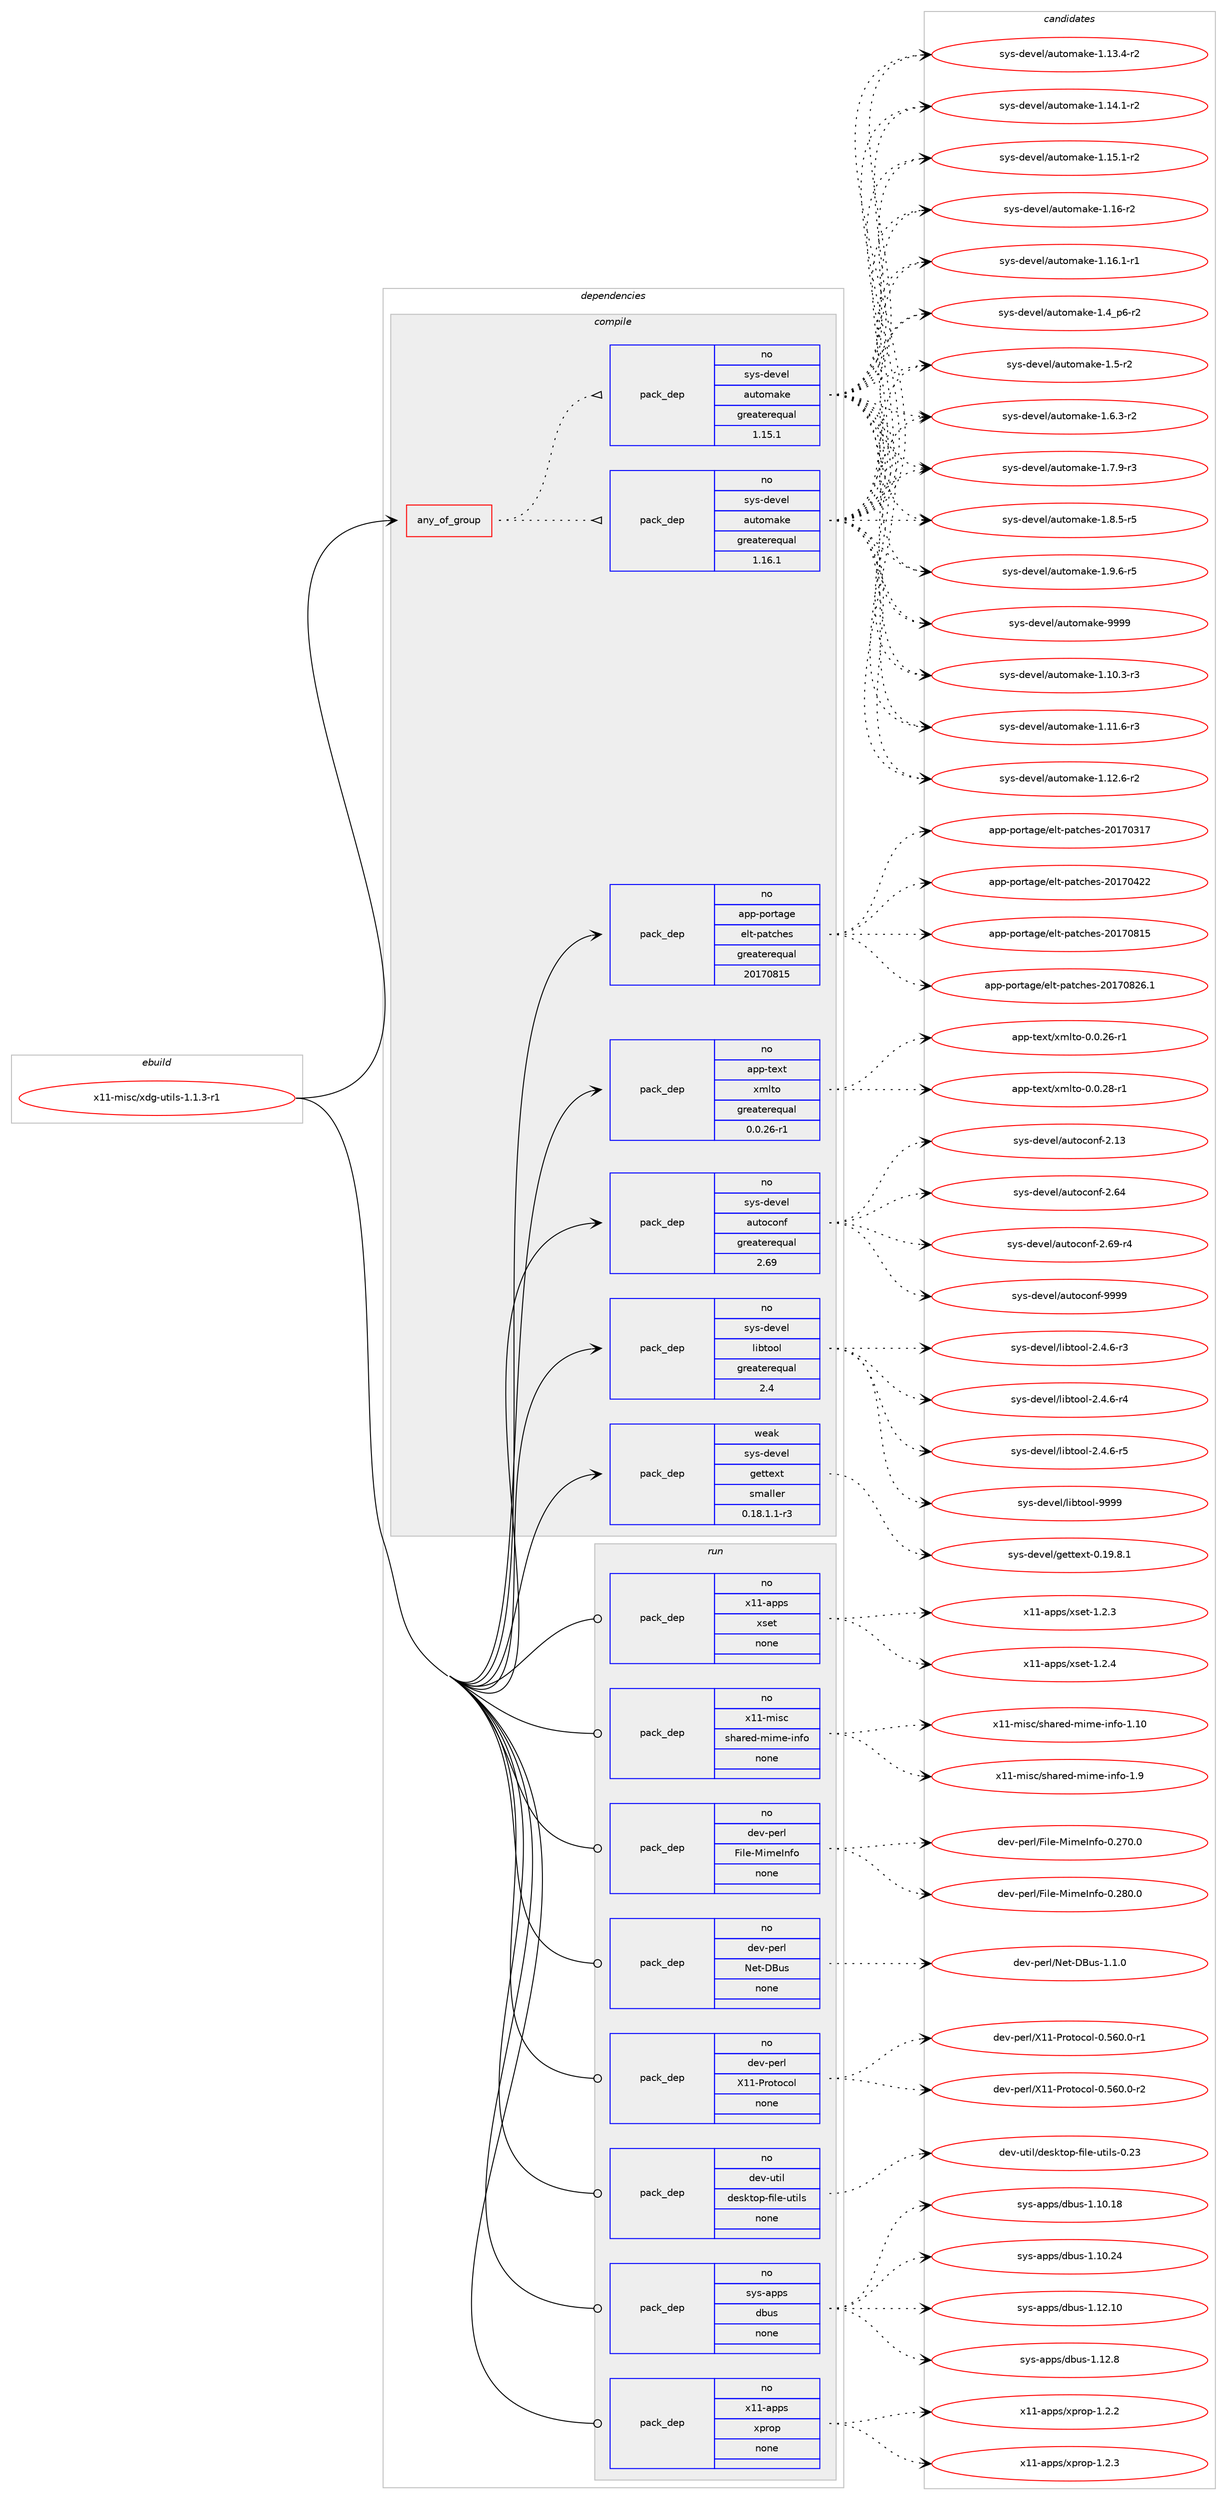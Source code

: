 digraph prolog {

# *************
# Graph options
# *************

newrank=true;
concentrate=true;
compound=true;
graph [rankdir=LR,fontname=Helvetica,fontsize=10,ranksep=1.5];#, ranksep=2.5, nodesep=0.2];
edge  [arrowhead=vee];
node  [fontname=Helvetica,fontsize=10];

# **********
# The ebuild
# **********

subgraph cluster_leftcol {
color=gray;
rank=same;
label=<<i>ebuild</i>>;
id [label="x11-misc/xdg-utils-1.1.3-r1", color=red, width=4, href="../x11-misc/xdg-utils-1.1.3-r1.svg"];
}

# ****************
# The dependencies
# ****************

subgraph cluster_midcol {
color=gray;
label=<<i>dependencies</i>>;
subgraph cluster_compile {
fillcolor="#eeeeee";
style=filled;
label=<<i>compile</i>>;
subgraph any279 {
dependency13103 [label=<<TABLE BORDER="0" CELLBORDER="1" CELLSPACING="0" CELLPADDING="4"><TR><TD CELLPADDING="10">any_of_group</TD></TR></TABLE>>, shape=none, color=red];subgraph pack8874 {
dependency13104 [label=<<TABLE BORDER="0" CELLBORDER="1" CELLSPACING="0" CELLPADDING="4" WIDTH="220"><TR><TD ROWSPAN="6" CELLPADDING="30">pack_dep</TD></TR><TR><TD WIDTH="110">no</TD></TR><TR><TD>sys-devel</TD></TR><TR><TD>automake</TD></TR><TR><TD>greaterequal</TD></TR><TR><TD>1.16.1</TD></TR></TABLE>>, shape=none, color=blue];
}
dependency13103:e -> dependency13104:w [weight=20,style="dotted",arrowhead="oinv"];
subgraph pack8875 {
dependency13105 [label=<<TABLE BORDER="0" CELLBORDER="1" CELLSPACING="0" CELLPADDING="4" WIDTH="220"><TR><TD ROWSPAN="6" CELLPADDING="30">pack_dep</TD></TR><TR><TD WIDTH="110">no</TD></TR><TR><TD>sys-devel</TD></TR><TR><TD>automake</TD></TR><TR><TD>greaterequal</TD></TR><TR><TD>1.15.1</TD></TR></TABLE>>, shape=none, color=blue];
}
dependency13103:e -> dependency13105:w [weight=20,style="dotted",arrowhead="oinv"];
}
id:e -> dependency13103:w [weight=20,style="solid",arrowhead="vee"];
subgraph pack8876 {
dependency13106 [label=<<TABLE BORDER="0" CELLBORDER="1" CELLSPACING="0" CELLPADDING="4" WIDTH="220"><TR><TD ROWSPAN="6" CELLPADDING="30">pack_dep</TD></TR><TR><TD WIDTH="110">no</TD></TR><TR><TD>app-portage</TD></TR><TR><TD>elt-patches</TD></TR><TR><TD>greaterequal</TD></TR><TR><TD>20170815</TD></TR></TABLE>>, shape=none, color=blue];
}
id:e -> dependency13106:w [weight=20,style="solid",arrowhead="vee"];
subgraph pack8877 {
dependency13107 [label=<<TABLE BORDER="0" CELLBORDER="1" CELLSPACING="0" CELLPADDING="4" WIDTH="220"><TR><TD ROWSPAN="6" CELLPADDING="30">pack_dep</TD></TR><TR><TD WIDTH="110">no</TD></TR><TR><TD>app-text</TD></TR><TR><TD>xmlto</TD></TR><TR><TD>greaterequal</TD></TR><TR><TD>0.0.26-r1</TD></TR></TABLE>>, shape=none, color=blue];
}
id:e -> dependency13107:w [weight=20,style="solid",arrowhead="vee"];
subgraph pack8878 {
dependency13108 [label=<<TABLE BORDER="0" CELLBORDER="1" CELLSPACING="0" CELLPADDING="4" WIDTH="220"><TR><TD ROWSPAN="6" CELLPADDING="30">pack_dep</TD></TR><TR><TD WIDTH="110">no</TD></TR><TR><TD>sys-devel</TD></TR><TR><TD>autoconf</TD></TR><TR><TD>greaterequal</TD></TR><TR><TD>2.69</TD></TR></TABLE>>, shape=none, color=blue];
}
id:e -> dependency13108:w [weight=20,style="solid",arrowhead="vee"];
subgraph pack8879 {
dependency13109 [label=<<TABLE BORDER="0" CELLBORDER="1" CELLSPACING="0" CELLPADDING="4" WIDTH="220"><TR><TD ROWSPAN="6" CELLPADDING="30">pack_dep</TD></TR><TR><TD WIDTH="110">no</TD></TR><TR><TD>sys-devel</TD></TR><TR><TD>libtool</TD></TR><TR><TD>greaterequal</TD></TR><TR><TD>2.4</TD></TR></TABLE>>, shape=none, color=blue];
}
id:e -> dependency13109:w [weight=20,style="solid",arrowhead="vee"];
subgraph pack8880 {
dependency13110 [label=<<TABLE BORDER="0" CELLBORDER="1" CELLSPACING="0" CELLPADDING="4" WIDTH="220"><TR><TD ROWSPAN="6" CELLPADDING="30">pack_dep</TD></TR><TR><TD WIDTH="110">weak</TD></TR><TR><TD>sys-devel</TD></TR><TR><TD>gettext</TD></TR><TR><TD>smaller</TD></TR><TR><TD>0.18.1.1-r3</TD></TR></TABLE>>, shape=none, color=blue];
}
id:e -> dependency13110:w [weight=20,style="solid",arrowhead="vee"];
}
subgraph cluster_compileandrun {
fillcolor="#eeeeee";
style=filled;
label=<<i>compile and run</i>>;
}
subgraph cluster_run {
fillcolor="#eeeeee";
style=filled;
label=<<i>run</i>>;
subgraph pack8881 {
dependency13111 [label=<<TABLE BORDER="0" CELLBORDER="1" CELLSPACING="0" CELLPADDING="4" WIDTH="220"><TR><TD ROWSPAN="6" CELLPADDING="30">pack_dep</TD></TR><TR><TD WIDTH="110">no</TD></TR><TR><TD>dev-perl</TD></TR><TR><TD>File-MimeInfo</TD></TR><TR><TD>none</TD></TR><TR><TD></TD></TR></TABLE>>, shape=none, color=blue];
}
id:e -> dependency13111:w [weight=20,style="solid",arrowhead="odot"];
subgraph pack8882 {
dependency13112 [label=<<TABLE BORDER="0" CELLBORDER="1" CELLSPACING="0" CELLPADDING="4" WIDTH="220"><TR><TD ROWSPAN="6" CELLPADDING="30">pack_dep</TD></TR><TR><TD WIDTH="110">no</TD></TR><TR><TD>dev-perl</TD></TR><TR><TD>Net-DBus</TD></TR><TR><TD>none</TD></TR><TR><TD></TD></TR></TABLE>>, shape=none, color=blue];
}
id:e -> dependency13112:w [weight=20,style="solid",arrowhead="odot"];
subgraph pack8883 {
dependency13113 [label=<<TABLE BORDER="0" CELLBORDER="1" CELLSPACING="0" CELLPADDING="4" WIDTH="220"><TR><TD ROWSPAN="6" CELLPADDING="30">pack_dep</TD></TR><TR><TD WIDTH="110">no</TD></TR><TR><TD>dev-perl</TD></TR><TR><TD>X11-Protocol</TD></TR><TR><TD>none</TD></TR><TR><TD></TD></TR></TABLE>>, shape=none, color=blue];
}
id:e -> dependency13113:w [weight=20,style="solid",arrowhead="odot"];
subgraph pack8884 {
dependency13114 [label=<<TABLE BORDER="0" CELLBORDER="1" CELLSPACING="0" CELLPADDING="4" WIDTH="220"><TR><TD ROWSPAN="6" CELLPADDING="30">pack_dep</TD></TR><TR><TD WIDTH="110">no</TD></TR><TR><TD>dev-util</TD></TR><TR><TD>desktop-file-utils</TD></TR><TR><TD>none</TD></TR><TR><TD></TD></TR></TABLE>>, shape=none, color=blue];
}
id:e -> dependency13114:w [weight=20,style="solid",arrowhead="odot"];
subgraph pack8885 {
dependency13115 [label=<<TABLE BORDER="0" CELLBORDER="1" CELLSPACING="0" CELLPADDING="4" WIDTH="220"><TR><TD ROWSPAN="6" CELLPADDING="30">pack_dep</TD></TR><TR><TD WIDTH="110">no</TD></TR><TR><TD>sys-apps</TD></TR><TR><TD>dbus</TD></TR><TR><TD>none</TD></TR><TR><TD></TD></TR></TABLE>>, shape=none, color=blue];
}
id:e -> dependency13115:w [weight=20,style="solid",arrowhead="odot"];
subgraph pack8886 {
dependency13116 [label=<<TABLE BORDER="0" CELLBORDER="1" CELLSPACING="0" CELLPADDING="4" WIDTH="220"><TR><TD ROWSPAN="6" CELLPADDING="30">pack_dep</TD></TR><TR><TD WIDTH="110">no</TD></TR><TR><TD>x11-apps</TD></TR><TR><TD>xprop</TD></TR><TR><TD>none</TD></TR><TR><TD></TD></TR></TABLE>>, shape=none, color=blue];
}
id:e -> dependency13116:w [weight=20,style="solid",arrowhead="odot"];
subgraph pack8887 {
dependency13117 [label=<<TABLE BORDER="0" CELLBORDER="1" CELLSPACING="0" CELLPADDING="4" WIDTH="220"><TR><TD ROWSPAN="6" CELLPADDING="30">pack_dep</TD></TR><TR><TD WIDTH="110">no</TD></TR><TR><TD>x11-apps</TD></TR><TR><TD>xset</TD></TR><TR><TD>none</TD></TR><TR><TD></TD></TR></TABLE>>, shape=none, color=blue];
}
id:e -> dependency13117:w [weight=20,style="solid",arrowhead="odot"];
subgraph pack8888 {
dependency13118 [label=<<TABLE BORDER="0" CELLBORDER="1" CELLSPACING="0" CELLPADDING="4" WIDTH="220"><TR><TD ROWSPAN="6" CELLPADDING="30">pack_dep</TD></TR><TR><TD WIDTH="110">no</TD></TR><TR><TD>x11-misc</TD></TR><TR><TD>shared-mime-info</TD></TR><TR><TD>none</TD></TR><TR><TD></TD></TR></TABLE>>, shape=none, color=blue];
}
id:e -> dependency13118:w [weight=20,style="solid",arrowhead="odot"];
}
}

# **************
# The candidates
# **************

subgraph cluster_choices {
rank=same;
color=gray;
label=<<i>candidates</i>>;

subgraph choice8874 {
color=black;
nodesep=1;
choice11512111545100101118101108479711711611110997107101454946494846514511451 [label="sys-devel/automake-1.10.3-r3", color=red, width=4,href="../sys-devel/automake-1.10.3-r3.svg"];
choice11512111545100101118101108479711711611110997107101454946494946544511451 [label="sys-devel/automake-1.11.6-r3", color=red, width=4,href="../sys-devel/automake-1.11.6-r3.svg"];
choice11512111545100101118101108479711711611110997107101454946495046544511450 [label="sys-devel/automake-1.12.6-r2", color=red, width=4,href="../sys-devel/automake-1.12.6-r2.svg"];
choice11512111545100101118101108479711711611110997107101454946495146524511450 [label="sys-devel/automake-1.13.4-r2", color=red, width=4,href="../sys-devel/automake-1.13.4-r2.svg"];
choice11512111545100101118101108479711711611110997107101454946495246494511450 [label="sys-devel/automake-1.14.1-r2", color=red, width=4,href="../sys-devel/automake-1.14.1-r2.svg"];
choice11512111545100101118101108479711711611110997107101454946495346494511450 [label="sys-devel/automake-1.15.1-r2", color=red, width=4,href="../sys-devel/automake-1.15.1-r2.svg"];
choice1151211154510010111810110847971171161111099710710145494649544511450 [label="sys-devel/automake-1.16-r2", color=red, width=4,href="../sys-devel/automake-1.16-r2.svg"];
choice11512111545100101118101108479711711611110997107101454946495446494511449 [label="sys-devel/automake-1.16.1-r1", color=red, width=4,href="../sys-devel/automake-1.16.1-r1.svg"];
choice115121115451001011181011084797117116111109971071014549465295112544511450 [label="sys-devel/automake-1.4_p6-r2", color=red, width=4,href="../sys-devel/automake-1.4_p6-r2.svg"];
choice11512111545100101118101108479711711611110997107101454946534511450 [label="sys-devel/automake-1.5-r2", color=red, width=4,href="../sys-devel/automake-1.5-r2.svg"];
choice115121115451001011181011084797117116111109971071014549465446514511450 [label="sys-devel/automake-1.6.3-r2", color=red, width=4,href="../sys-devel/automake-1.6.3-r2.svg"];
choice115121115451001011181011084797117116111109971071014549465546574511451 [label="sys-devel/automake-1.7.9-r3", color=red, width=4,href="../sys-devel/automake-1.7.9-r3.svg"];
choice115121115451001011181011084797117116111109971071014549465646534511453 [label="sys-devel/automake-1.8.5-r5", color=red, width=4,href="../sys-devel/automake-1.8.5-r5.svg"];
choice115121115451001011181011084797117116111109971071014549465746544511453 [label="sys-devel/automake-1.9.6-r5", color=red, width=4,href="../sys-devel/automake-1.9.6-r5.svg"];
choice115121115451001011181011084797117116111109971071014557575757 [label="sys-devel/automake-9999", color=red, width=4,href="../sys-devel/automake-9999.svg"];
dependency13104:e -> choice11512111545100101118101108479711711611110997107101454946494846514511451:w [style=dotted,weight="100"];
dependency13104:e -> choice11512111545100101118101108479711711611110997107101454946494946544511451:w [style=dotted,weight="100"];
dependency13104:e -> choice11512111545100101118101108479711711611110997107101454946495046544511450:w [style=dotted,weight="100"];
dependency13104:e -> choice11512111545100101118101108479711711611110997107101454946495146524511450:w [style=dotted,weight="100"];
dependency13104:e -> choice11512111545100101118101108479711711611110997107101454946495246494511450:w [style=dotted,weight="100"];
dependency13104:e -> choice11512111545100101118101108479711711611110997107101454946495346494511450:w [style=dotted,weight="100"];
dependency13104:e -> choice1151211154510010111810110847971171161111099710710145494649544511450:w [style=dotted,weight="100"];
dependency13104:e -> choice11512111545100101118101108479711711611110997107101454946495446494511449:w [style=dotted,weight="100"];
dependency13104:e -> choice115121115451001011181011084797117116111109971071014549465295112544511450:w [style=dotted,weight="100"];
dependency13104:e -> choice11512111545100101118101108479711711611110997107101454946534511450:w [style=dotted,weight="100"];
dependency13104:e -> choice115121115451001011181011084797117116111109971071014549465446514511450:w [style=dotted,weight="100"];
dependency13104:e -> choice115121115451001011181011084797117116111109971071014549465546574511451:w [style=dotted,weight="100"];
dependency13104:e -> choice115121115451001011181011084797117116111109971071014549465646534511453:w [style=dotted,weight="100"];
dependency13104:e -> choice115121115451001011181011084797117116111109971071014549465746544511453:w [style=dotted,weight="100"];
dependency13104:e -> choice115121115451001011181011084797117116111109971071014557575757:w [style=dotted,weight="100"];
}
subgraph choice8875 {
color=black;
nodesep=1;
choice11512111545100101118101108479711711611110997107101454946494846514511451 [label="sys-devel/automake-1.10.3-r3", color=red, width=4,href="../sys-devel/automake-1.10.3-r3.svg"];
choice11512111545100101118101108479711711611110997107101454946494946544511451 [label="sys-devel/automake-1.11.6-r3", color=red, width=4,href="../sys-devel/automake-1.11.6-r3.svg"];
choice11512111545100101118101108479711711611110997107101454946495046544511450 [label="sys-devel/automake-1.12.6-r2", color=red, width=4,href="../sys-devel/automake-1.12.6-r2.svg"];
choice11512111545100101118101108479711711611110997107101454946495146524511450 [label="sys-devel/automake-1.13.4-r2", color=red, width=4,href="../sys-devel/automake-1.13.4-r2.svg"];
choice11512111545100101118101108479711711611110997107101454946495246494511450 [label="sys-devel/automake-1.14.1-r2", color=red, width=4,href="../sys-devel/automake-1.14.1-r2.svg"];
choice11512111545100101118101108479711711611110997107101454946495346494511450 [label="sys-devel/automake-1.15.1-r2", color=red, width=4,href="../sys-devel/automake-1.15.1-r2.svg"];
choice1151211154510010111810110847971171161111099710710145494649544511450 [label="sys-devel/automake-1.16-r2", color=red, width=4,href="../sys-devel/automake-1.16-r2.svg"];
choice11512111545100101118101108479711711611110997107101454946495446494511449 [label="sys-devel/automake-1.16.1-r1", color=red, width=4,href="../sys-devel/automake-1.16.1-r1.svg"];
choice115121115451001011181011084797117116111109971071014549465295112544511450 [label="sys-devel/automake-1.4_p6-r2", color=red, width=4,href="../sys-devel/automake-1.4_p6-r2.svg"];
choice11512111545100101118101108479711711611110997107101454946534511450 [label="sys-devel/automake-1.5-r2", color=red, width=4,href="../sys-devel/automake-1.5-r2.svg"];
choice115121115451001011181011084797117116111109971071014549465446514511450 [label="sys-devel/automake-1.6.3-r2", color=red, width=4,href="../sys-devel/automake-1.6.3-r2.svg"];
choice115121115451001011181011084797117116111109971071014549465546574511451 [label="sys-devel/automake-1.7.9-r3", color=red, width=4,href="../sys-devel/automake-1.7.9-r3.svg"];
choice115121115451001011181011084797117116111109971071014549465646534511453 [label="sys-devel/automake-1.8.5-r5", color=red, width=4,href="../sys-devel/automake-1.8.5-r5.svg"];
choice115121115451001011181011084797117116111109971071014549465746544511453 [label="sys-devel/automake-1.9.6-r5", color=red, width=4,href="../sys-devel/automake-1.9.6-r5.svg"];
choice115121115451001011181011084797117116111109971071014557575757 [label="sys-devel/automake-9999", color=red, width=4,href="../sys-devel/automake-9999.svg"];
dependency13105:e -> choice11512111545100101118101108479711711611110997107101454946494846514511451:w [style=dotted,weight="100"];
dependency13105:e -> choice11512111545100101118101108479711711611110997107101454946494946544511451:w [style=dotted,weight="100"];
dependency13105:e -> choice11512111545100101118101108479711711611110997107101454946495046544511450:w [style=dotted,weight="100"];
dependency13105:e -> choice11512111545100101118101108479711711611110997107101454946495146524511450:w [style=dotted,weight="100"];
dependency13105:e -> choice11512111545100101118101108479711711611110997107101454946495246494511450:w [style=dotted,weight="100"];
dependency13105:e -> choice11512111545100101118101108479711711611110997107101454946495346494511450:w [style=dotted,weight="100"];
dependency13105:e -> choice1151211154510010111810110847971171161111099710710145494649544511450:w [style=dotted,weight="100"];
dependency13105:e -> choice11512111545100101118101108479711711611110997107101454946495446494511449:w [style=dotted,weight="100"];
dependency13105:e -> choice115121115451001011181011084797117116111109971071014549465295112544511450:w [style=dotted,weight="100"];
dependency13105:e -> choice11512111545100101118101108479711711611110997107101454946534511450:w [style=dotted,weight="100"];
dependency13105:e -> choice115121115451001011181011084797117116111109971071014549465446514511450:w [style=dotted,weight="100"];
dependency13105:e -> choice115121115451001011181011084797117116111109971071014549465546574511451:w [style=dotted,weight="100"];
dependency13105:e -> choice115121115451001011181011084797117116111109971071014549465646534511453:w [style=dotted,weight="100"];
dependency13105:e -> choice115121115451001011181011084797117116111109971071014549465746544511453:w [style=dotted,weight="100"];
dependency13105:e -> choice115121115451001011181011084797117116111109971071014557575757:w [style=dotted,weight="100"];
}
subgraph choice8876 {
color=black;
nodesep=1;
choice97112112451121111141169710310147101108116451129711699104101115455048495548514955 [label="app-portage/elt-patches-20170317", color=red, width=4,href="../app-portage/elt-patches-20170317.svg"];
choice97112112451121111141169710310147101108116451129711699104101115455048495548525050 [label="app-portage/elt-patches-20170422", color=red, width=4,href="../app-portage/elt-patches-20170422.svg"];
choice97112112451121111141169710310147101108116451129711699104101115455048495548564953 [label="app-portage/elt-patches-20170815", color=red, width=4,href="../app-portage/elt-patches-20170815.svg"];
choice971121124511211111411697103101471011081164511297116991041011154550484955485650544649 [label="app-portage/elt-patches-20170826.1", color=red, width=4,href="../app-portage/elt-patches-20170826.1.svg"];
dependency13106:e -> choice97112112451121111141169710310147101108116451129711699104101115455048495548514955:w [style=dotted,weight="100"];
dependency13106:e -> choice97112112451121111141169710310147101108116451129711699104101115455048495548525050:w [style=dotted,weight="100"];
dependency13106:e -> choice97112112451121111141169710310147101108116451129711699104101115455048495548564953:w [style=dotted,weight="100"];
dependency13106:e -> choice971121124511211111411697103101471011081164511297116991041011154550484955485650544649:w [style=dotted,weight="100"];
}
subgraph choice8877 {
color=black;
nodesep=1;
choice971121124511610112011647120109108116111454846484650544511449 [label="app-text/xmlto-0.0.26-r1", color=red, width=4,href="../app-text/xmlto-0.0.26-r1.svg"];
choice971121124511610112011647120109108116111454846484650564511449 [label="app-text/xmlto-0.0.28-r1", color=red, width=4,href="../app-text/xmlto-0.0.28-r1.svg"];
dependency13107:e -> choice971121124511610112011647120109108116111454846484650544511449:w [style=dotted,weight="100"];
dependency13107:e -> choice971121124511610112011647120109108116111454846484650564511449:w [style=dotted,weight="100"];
}
subgraph choice8878 {
color=black;
nodesep=1;
choice115121115451001011181011084797117116111991111101024550464951 [label="sys-devel/autoconf-2.13", color=red, width=4,href="../sys-devel/autoconf-2.13.svg"];
choice115121115451001011181011084797117116111991111101024550465452 [label="sys-devel/autoconf-2.64", color=red, width=4,href="../sys-devel/autoconf-2.64.svg"];
choice1151211154510010111810110847971171161119911111010245504654574511452 [label="sys-devel/autoconf-2.69-r4", color=red, width=4,href="../sys-devel/autoconf-2.69-r4.svg"];
choice115121115451001011181011084797117116111991111101024557575757 [label="sys-devel/autoconf-9999", color=red, width=4,href="../sys-devel/autoconf-9999.svg"];
dependency13108:e -> choice115121115451001011181011084797117116111991111101024550464951:w [style=dotted,weight="100"];
dependency13108:e -> choice115121115451001011181011084797117116111991111101024550465452:w [style=dotted,weight="100"];
dependency13108:e -> choice1151211154510010111810110847971171161119911111010245504654574511452:w [style=dotted,weight="100"];
dependency13108:e -> choice115121115451001011181011084797117116111991111101024557575757:w [style=dotted,weight="100"];
}
subgraph choice8879 {
color=black;
nodesep=1;
choice1151211154510010111810110847108105981161111111084550465246544511451 [label="sys-devel/libtool-2.4.6-r3", color=red, width=4,href="../sys-devel/libtool-2.4.6-r3.svg"];
choice1151211154510010111810110847108105981161111111084550465246544511452 [label="sys-devel/libtool-2.4.6-r4", color=red, width=4,href="../sys-devel/libtool-2.4.6-r4.svg"];
choice1151211154510010111810110847108105981161111111084550465246544511453 [label="sys-devel/libtool-2.4.6-r5", color=red, width=4,href="../sys-devel/libtool-2.4.6-r5.svg"];
choice1151211154510010111810110847108105981161111111084557575757 [label="sys-devel/libtool-9999", color=red, width=4,href="../sys-devel/libtool-9999.svg"];
dependency13109:e -> choice1151211154510010111810110847108105981161111111084550465246544511451:w [style=dotted,weight="100"];
dependency13109:e -> choice1151211154510010111810110847108105981161111111084550465246544511452:w [style=dotted,weight="100"];
dependency13109:e -> choice1151211154510010111810110847108105981161111111084550465246544511453:w [style=dotted,weight="100"];
dependency13109:e -> choice1151211154510010111810110847108105981161111111084557575757:w [style=dotted,weight="100"];
}
subgraph choice8880 {
color=black;
nodesep=1;
choice1151211154510010111810110847103101116116101120116454846495746564649 [label="sys-devel/gettext-0.19.8.1", color=red, width=4,href="../sys-devel/gettext-0.19.8.1.svg"];
dependency13110:e -> choice1151211154510010111810110847103101116116101120116454846495746564649:w [style=dotted,weight="100"];
}
subgraph choice8881 {
color=black;
nodesep=1;
choice1001011184511210111410847701051081014577105109101731101021114548465055484648 [label="dev-perl/File-MimeInfo-0.270.0", color=red, width=4,href="../dev-perl/File-MimeInfo-0.270.0.svg"];
choice1001011184511210111410847701051081014577105109101731101021114548465056484648 [label="dev-perl/File-MimeInfo-0.280.0", color=red, width=4,href="../dev-perl/File-MimeInfo-0.280.0.svg"];
dependency13111:e -> choice1001011184511210111410847701051081014577105109101731101021114548465055484648:w [style=dotted,weight="100"];
dependency13111:e -> choice1001011184511210111410847701051081014577105109101731101021114548465056484648:w [style=dotted,weight="100"];
}
subgraph choice8882 {
color=black;
nodesep=1;
choice100101118451121011141084778101116456866117115454946494648 [label="dev-perl/Net-DBus-1.1.0", color=red, width=4,href="../dev-perl/Net-DBus-1.1.0.svg"];
dependency13112:e -> choice100101118451121011141084778101116456866117115454946494648:w [style=dotted,weight="100"];
}
subgraph choice8883 {
color=black;
nodesep=1;
choice100101118451121011141084788494945801141111161119911110845484653544846484511449 [label="dev-perl/X11-Protocol-0.560.0-r1", color=red, width=4,href="../dev-perl/X11-Protocol-0.560.0-r1.svg"];
choice100101118451121011141084788494945801141111161119911110845484653544846484511450 [label="dev-perl/X11-Protocol-0.560.0-r2", color=red, width=4,href="../dev-perl/X11-Protocol-0.560.0-r2.svg"];
dependency13113:e -> choice100101118451121011141084788494945801141111161119911110845484653544846484511449:w [style=dotted,weight="100"];
dependency13113:e -> choice100101118451121011141084788494945801141111161119911110845484653544846484511450:w [style=dotted,weight="100"];
}
subgraph choice8884 {
color=black;
nodesep=1;
choice100101118451171161051084710010111510711611111245102105108101451171161051081154548465051 [label="dev-util/desktop-file-utils-0.23", color=red, width=4,href="../dev-util/desktop-file-utils-0.23.svg"];
dependency13114:e -> choice100101118451171161051084710010111510711611111245102105108101451171161051081154548465051:w [style=dotted,weight="100"];
}
subgraph choice8885 {
color=black;
nodesep=1;
choice115121115459711211211547100981171154549464948464956 [label="sys-apps/dbus-1.10.18", color=red, width=4,href="../sys-apps/dbus-1.10.18.svg"];
choice115121115459711211211547100981171154549464948465052 [label="sys-apps/dbus-1.10.24", color=red, width=4,href="../sys-apps/dbus-1.10.24.svg"];
choice115121115459711211211547100981171154549464950464948 [label="sys-apps/dbus-1.12.10", color=red, width=4,href="../sys-apps/dbus-1.12.10.svg"];
choice1151211154597112112115471009811711545494649504656 [label="sys-apps/dbus-1.12.8", color=red, width=4,href="../sys-apps/dbus-1.12.8.svg"];
dependency13115:e -> choice115121115459711211211547100981171154549464948464956:w [style=dotted,weight="100"];
dependency13115:e -> choice115121115459711211211547100981171154549464948465052:w [style=dotted,weight="100"];
dependency13115:e -> choice115121115459711211211547100981171154549464950464948:w [style=dotted,weight="100"];
dependency13115:e -> choice1151211154597112112115471009811711545494649504656:w [style=dotted,weight="100"];
}
subgraph choice8886 {
color=black;
nodesep=1;
choice1204949459711211211547120112114111112454946504650 [label="x11-apps/xprop-1.2.2", color=red, width=4,href="../x11-apps/xprop-1.2.2.svg"];
choice1204949459711211211547120112114111112454946504651 [label="x11-apps/xprop-1.2.3", color=red, width=4,href="../x11-apps/xprop-1.2.3.svg"];
dependency13116:e -> choice1204949459711211211547120112114111112454946504650:w [style=dotted,weight="100"];
dependency13116:e -> choice1204949459711211211547120112114111112454946504651:w [style=dotted,weight="100"];
}
subgraph choice8887 {
color=black;
nodesep=1;
choice1204949459711211211547120115101116454946504651 [label="x11-apps/xset-1.2.3", color=red, width=4,href="../x11-apps/xset-1.2.3.svg"];
choice1204949459711211211547120115101116454946504652 [label="x11-apps/xset-1.2.4", color=red, width=4,href="../x11-apps/xset-1.2.4.svg"];
dependency13117:e -> choice1204949459711211211547120115101116454946504651:w [style=dotted,weight="100"];
dependency13117:e -> choice1204949459711211211547120115101116454946504652:w [style=dotted,weight="100"];
}
subgraph choice8888 {
color=black;
nodesep=1;
choice12049494510910511599471151049711410110045109105109101451051101021114549464948 [label="x11-misc/shared-mime-info-1.10", color=red, width=4,href="../x11-misc/shared-mime-info-1.10.svg"];
choice120494945109105115994711510497114101100451091051091014510511010211145494657 [label="x11-misc/shared-mime-info-1.9", color=red, width=4,href="../x11-misc/shared-mime-info-1.9.svg"];
dependency13118:e -> choice12049494510910511599471151049711410110045109105109101451051101021114549464948:w [style=dotted,weight="100"];
dependency13118:e -> choice120494945109105115994711510497114101100451091051091014510511010211145494657:w [style=dotted,weight="100"];
}
}

}
